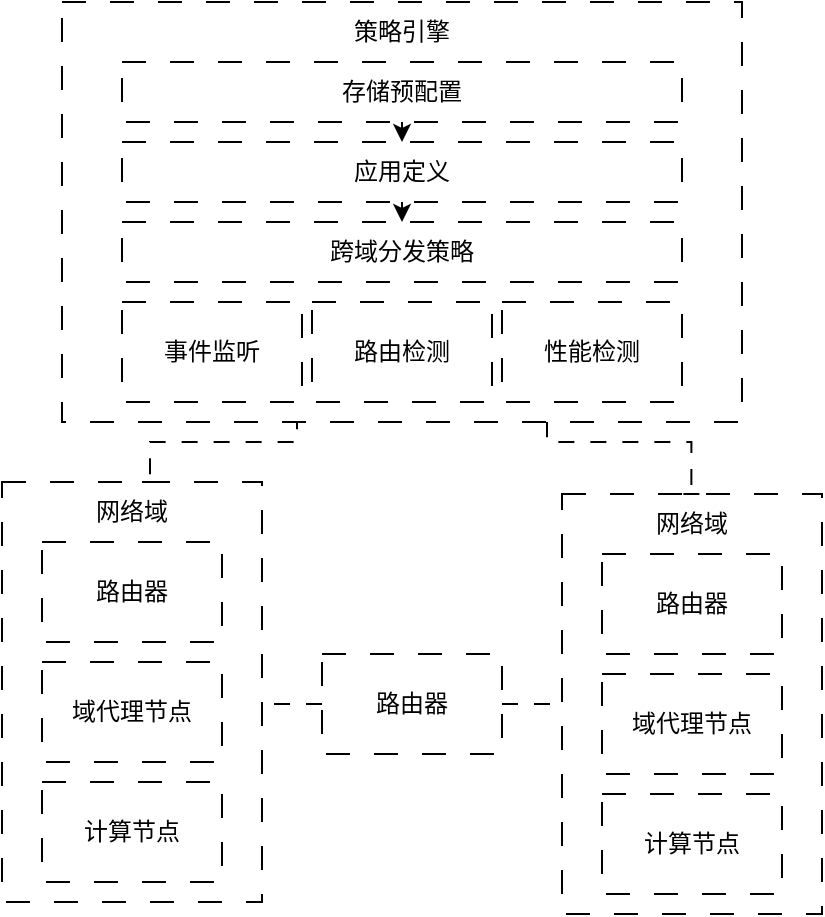 <mxfile version="26.2.13">
  <diagram id="prtHgNgQTEPvFCAcTncT" name="Page-1">
    <mxGraphModel dx="763" dy="519" grid="1" gridSize="10" guides="1" tooltips="1" connect="1" arrows="1" fold="1" page="1" pageScale="1" pageWidth="1169" pageHeight="827" math="0" shadow="0">
      <root>
        <mxCell id="0" />
        <mxCell id="1" parent="0" />
        <mxCell id="2dJOspn7nUr0IREodXQY-30" value="" style="edgeStyle=orthogonalEdgeStyle;rounded=0;orthogonalLoop=1;jettySize=auto;html=1;fontFamily=Helvetica;fontSize=12;fontColor=default;dashed=1;dashPattern=8 8;strokeColor=default;align=center;verticalAlign=middle;labelBackgroundColor=default;endArrow=baseDash;endFill=0;" parent="1" source="2dJOspn7nUr0IREodXQY-19" target="2dJOspn7nUr0IREodXQY-20" edge="1">
          <mxGeometry relative="1" as="geometry" />
        </mxCell>
        <mxCell id="2dJOspn7nUr0IREodXQY-31" value="" style="edgeStyle=orthogonalEdgeStyle;rounded=0;orthogonalLoop=1;jettySize=auto;html=1;fontFamily=Helvetica;fontSize=12;fontColor=default;dashed=1;dashPattern=8 8;strokeColor=default;align=center;verticalAlign=middle;labelBackgroundColor=default;endArrow=baseDash;endFill=0;" parent="1" source="2dJOspn7nUr0IREodXQY-19" target="2dJOspn7nUr0IREodXQY-25" edge="1">
          <mxGeometry relative="1" as="geometry" />
        </mxCell>
        <mxCell id="2dJOspn7nUr0IREodXQY-19" value="路由器" style="rounded=0;whiteSpace=wrap;html=1;dashed=1;dashPattern=12 12;" parent="1" vertex="1">
          <mxGeometry x="390" y="546" width="90" height="50" as="geometry" />
        </mxCell>
        <mxCell id="2dJOspn7nUr0IREodXQY-26" value="" style="group" parent="1" vertex="1" connectable="0">
          <mxGeometry x="230" y="460" width="130" height="210" as="geometry" />
        </mxCell>
        <mxCell id="2dJOspn7nUr0IREodXQY-9" value="" style="rounded=0;whiteSpace=wrap;html=1;dashed=1;dashPattern=12 12;" parent="2dJOspn7nUr0IREodXQY-26" vertex="1">
          <mxGeometry width="130" height="210" as="geometry" />
        </mxCell>
        <mxCell id="2dJOspn7nUr0IREodXQY-10" value="计算节点" style="rounded=0;whiteSpace=wrap;html=1;dashed=1;dashPattern=12 12;" parent="2dJOspn7nUr0IREodXQY-26" vertex="1">
          <mxGeometry x="20" y="150" width="90" height="50" as="geometry" />
        </mxCell>
        <mxCell id="2dJOspn7nUr0IREodXQY-11" value="路由器" style="rounded=0;whiteSpace=wrap;html=1;dashed=1;dashPattern=12 12;" parent="2dJOspn7nUr0IREodXQY-26" vertex="1">
          <mxGeometry x="20" y="30" width="90" height="50" as="geometry" />
        </mxCell>
        <mxCell id="2dJOspn7nUr0IREodXQY-17" value="域代理节点" style="rounded=0;whiteSpace=wrap;html=1;dashed=1;dashPattern=12 12;" parent="2dJOspn7nUr0IREodXQY-26" vertex="1">
          <mxGeometry x="20" y="90" width="90" height="50" as="geometry" />
        </mxCell>
        <mxCell id="2dJOspn7nUr0IREodXQY-20" value="网络域" style="text;html=1;align=center;verticalAlign=middle;whiteSpace=wrap;rounded=0;fontFamily=Helvetica;fontSize=12;fontColor=default;" parent="2dJOspn7nUr0IREodXQY-26" vertex="1">
          <mxGeometry x="35" width="60" height="30" as="geometry" />
        </mxCell>
        <mxCell id="2dJOspn7nUr0IREodXQY-33" style="edgeStyle=orthogonalEdgeStyle;rounded=0;orthogonalLoop=1;jettySize=auto;html=1;exitX=0.25;exitY=1;exitDx=0;exitDy=0;entryX=0.65;entryY=-0.056;entryDx=0;entryDy=0;entryPerimeter=0;fontFamily=Helvetica;fontSize=12;fontColor=default;dashed=1;dashPattern=8 8;strokeColor=default;align=center;verticalAlign=middle;labelBackgroundColor=default;endArrow=baseDash;endFill=0;" parent="2dJOspn7nUr0IREodXQY-26" edge="1">
          <mxGeometry relative="1" as="geometry">
            <mxPoint x="147.5" y="-34.32" as="sourcePoint" />
            <mxPoint x="74" y="-5.684e-14" as="targetPoint" />
            <Array as="points">
              <mxPoint x="148" y="-20" />
              <mxPoint x="74" y="-20" />
            </Array>
          </mxGeometry>
        </mxCell>
        <mxCell id="2dJOspn7nUr0IREodXQY-27" value="" style="group" parent="1" vertex="1" connectable="0">
          <mxGeometry x="510" y="466" width="130" height="210" as="geometry" />
        </mxCell>
        <mxCell id="2dJOspn7nUr0IREodXQY-21" value="" style="rounded=0;whiteSpace=wrap;html=1;dashed=1;dashPattern=12 12;" parent="2dJOspn7nUr0IREodXQY-27" vertex="1">
          <mxGeometry width="130" height="210" as="geometry" />
        </mxCell>
        <mxCell id="2dJOspn7nUr0IREodXQY-22" value="计算节点" style="rounded=0;whiteSpace=wrap;html=1;dashed=1;dashPattern=12 12;" parent="2dJOspn7nUr0IREodXQY-27" vertex="1">
          <mxGeometry x="20" y="150" width="90" height="50" as="geometry" />
        </mxCell>
        <mxCell id="2dJOspn7nUr0IREodXQY-23" value="路由器" style="rounded=0;whiteSpace=wrap;html=1;dashed=1;dashPattern=12 12;" parent="2dJOspn7nUr0IREodXQY-27" vertex="1">
          <mxGeometry x="20" y="30" width="90" height="50" as="geometry" />
        </mxCell>
        <mxCell id="2dJOspn7nUr0IREodXQY-24" value="域代理节点" style="rounded=0;whiteSpace=wrap;html=1;dashed=1;dashPattern=12 12;" parent="2dJOspn7nUr0IREodXQY-27" vertex="1">
          <mxGeometry x="20" y="90" width="90" height="50" as="geometry" />
        </mxCell>
        <mxCell id="2dJOspn7nUr0IREodXQY-25" value="网络域" style="text;html=1;align=center;verticalAlign=middle;whiteSpace=wrap;rounded=0;fontFamily=Helvetica;fontSize=12;fontColor=default;" parent="2dJOspn7nUr0IREodXQY-27" vertex="1">
          <mxGeometry x="35" width="60" height="30" as="geometry" />
        </mxCell>
        <mxCell id="2dJOspn7nUr0IREodXQY-34" style="edgeStyle=orthogonalEdgeStyle;rounded=0;orthogonalLoop=1;jettySize=auto;html=1;exitX=0.75;exitY=1;exitDx=0;exitDy=0;entryX=0.328;entryY=0.011;entryDx=0;entryDy=0;entryPerimeter=0;fontFamily=Helvetica;fontSize=12;fontColor=default;endArrow=baseDash;endFill=0;dashed=1;dashPattern=8 8;" parent="1" edge="1">
          <mxGeometry relative="1" as="geometry">
            <mxPoint x="502.5" y="429.67" as="sourcePoint" />
            <mxPoint x="574.68" y="466.0" as="targetPoint" />
            <Array as="points">
              <mxPoint x="503" y="440" />
              <mxPoint x="575" y="440" />
            </Array>
          </mxGeometry>
        </mxCell>
        <mxCell id="2dJOspn7nUr0IREodXQY-5" value="" style="rounded=0;whiteSpace=wrap;html=1;dashed=1;dashPattern=12 12;movable=1;resizable=1;rotatable=1;deletable=1;editable=1;locked=0;connectable=1;" parent="1" vertex="1">
          <mxGeometry x="260" y="220" width="340" height="210" as="geometry" />
        </mxCell>
        <mxCell id="2dJOspn7nUr0IREodXQY-1" value="事件监听" style="rounded=0;whiteSpace=wrap;html=1;dashed=1;dashPattern=12 12;container=0;" parent="1" vertex="1">
          <mxGeometry x="290" y="370" width="90" height="50" as="geometry" />
        </mxCell>
        <mxCell id="AOLR-FPNoBkmX_QI_lby-1" style="edgeStyle=orthogonalEdgeStyle;rounded=0;orthogonalLoop=1;jettySize=auto;html=1;exitX=0.5;exitY=1;exitDx=0;exitDy=0;entryX=0.5;entryY=0;entryDx=0;entryDy=0;" edge="1" parent="1" source="2dJOspn7nUr0IREodXQY-2" target="Jwpm6C5BWXbN8CrJGc4Z-2">
          <mxGeometry relative="1" as="geometry" />
        </mxCell>
        <mxCell id="2dJOspn7nUr0IREodXQY-2" value="存储预配置" style="rounded=0;whiteSpace=wrap;html=1;dashed=1;dashPattern=12 12;container=0;" parent="1" vertex="1">
          <mxGeometry x="290" y="250" width="280" height="30" as="geometry" />
        </mxCell>
        <mxCell id="2dJOspn7nUr0IREodXQY-14" value="性能检测" style="rounded=0;whiteSpace=wrap;html=1;dashed=1;dashPattern=12 12;container=0;" parent="1" vertex="1">
          <mxGeometry x="480" y="370" width="90" height="50" as="geometry" />
        </mxCell>
        <mxCell id="2dJOspn7nUr0IREodXQY-15" value="策略引擎" style="text;html=1;align=center;verticalAlign=middle;whiteSpace=wrap;rounded=0;fontFamily=Helvetica;fontSize=12;fontColor=default;container=0;" parent="1" vertex="1">
          <mxGeometry x="400" y="220" width="60" height="30" as="geometry" />
        </mxCell>
        <mxCell id="2dJOspn7nUr0IREodXQY-35" value="路由检测" style="rounded=0;whiteSpace=wrap;html=1;dashed=1;dashPattern=12 12;container=0;" parent="1" vertex="1">
          <mxGeometry x="385" y="370" width="90" height="50" as="geometry" />
        </mxCell>
        <mxCell id="AOLR-FPNoBkmX_QI_lby-2" style="edgeStyle=orthogonalEdgeStyle;rounded=0;orthogonalLoop=1;jettySize=auto;html=1;exitX=0.5;exitY=1;exitDx=0;exitDy=0;entryX=0.5;entryY=0;entryDx=0;entryDy=0;" edge="1" parent="1" source="Jwpm6C5BWXbN8CrJGc4Z-2" target="Jwpm6C5BWXbN8CrJGc4Z-3">
          <mxGeometry relative="1" as="geometry" />
        </mxCell>
        <mxCell id="Jwpm6C5BWXbN8CrJGc4Z-2" value="应用定义" style="rounded=0;whiteSpace=wrap;html=1;dashed=1;dashPattern=12 12;container=0;" parent="1" vertex="1">
          <mxGeometry x="290" y="290" width="280" height="30" as="geometry" />
        </mxCell>
        <mxCell id="Jwpm6C5BWXbN8CrJGc4Z-3" value="跨域分发策略" style="rounded=0;whiteSpace=wrap;html=1;dashed=1;dashPattern=12 12;container=0;" parent="1" vertex="1">
          <mxGeometry x="290" y="330" width="280" height="30" as="geometry" />
        </mxCell>
      </root>
    </mxGraphModel>
  </diagram>
</mxfile>
